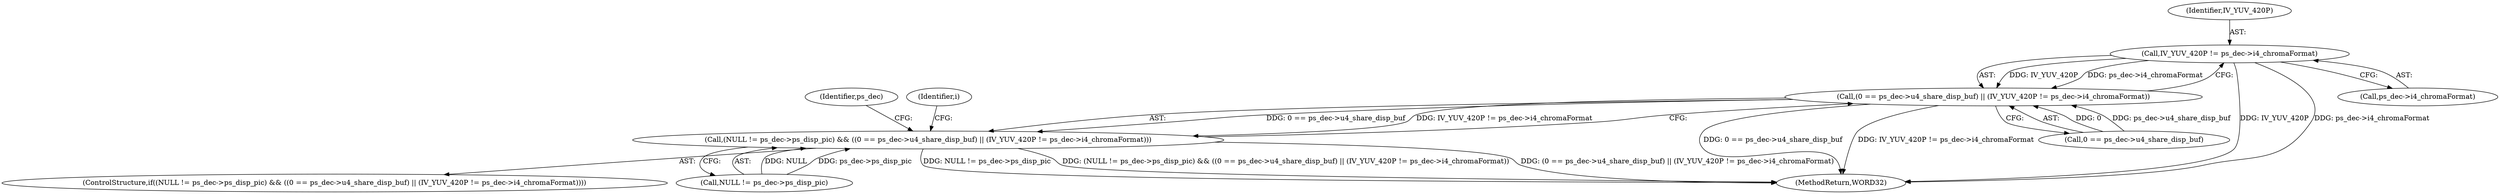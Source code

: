 digraph "0_Android_ba604d336b40fd4bde1622f64d67135bdbd61301_0@pointer" {
"1000439" [label="(Call,IV_YUV_420P != ps_dec->i4_chromaFormat)"];
"1000433" [label="(Call,(0 == ps_dec->u4_share_disp_buf) || (IV_YUV_420P != ps_dec->i4_chromaFormat))"];
"1000427" [label="(Call,(NULL != ps_dec->ps_disp_pic) && ((0 == ps_dec->u4_share_disp_buf) || (IV_YUV_420P != ps_dec->i4_chromaFormat)))"];
"1000426" [label="(ControlStructure,if((NULL != ps_dec->ps_disp_pic) && ((0 == ps_dec->u4_share_disp_buf) || (IV_YUV_420P != ps_dec->i4_chromaFormat))))"];
"1000512" [label="(Identifier,ps_dec)"];
"1000433" [label="(Call,(0 == ps_dec->u4_share_disp_buf) || (IV_YUV_420P != ps_dec->i4_chromaFormat))"];
"1000428" [label="(Call,NULL != ps_dec->ps_disp_pic)"];
"1000447" [label="(Identifier,i)"];
"1000536" [label="(MethodReturn,WORD32)"];
"1000434" [label="(Call,0 == ps_dec->u4_share_disp_buf)"];
"1000439" [label="(Call,IV_YUV_420P != ps_dec->i4_chromaFormat)"];
"1000441" [label="(Call,ps_dec->i4_chromaFormat)"];
"1000427" [label="(Call,(NULL != ps_dec->ps_disp_pic) && ((0 == ps_dec->u4_share_disp_buf) || (IV_YUV_420P != ps_dec->i4_chromaFormat)))"];
"1000440" [label="(Identifier,IV_YUV_420P)"];
"1000439" -> "1000433"  [label="AST: "];
"1000439" -> "1000441"  [label="CFG: "];
"1000440" -> "1000439"  [label="AST: "];
"1000441" -> "1000439"  [label="AST: "];
"1000433" -> "1000439"  [label="CFG: "];
"1000439" -> "1000536"  [label="DDG: IV_YUV_420P"];
"1000439" -> "1000536"  [label="DDG: ps_dec->i4_chromaFormat"];
"1000439" -> "1000433"  [label="DDG: IV_YUV_420P"];
"1000439" -> "1000433"  [label="DDG: ps_dec->i4_chromaFormat"];
"1000433" -> "1000427"  [label="AST: "];
"1000433" -> "1000434"  [label="CFG: "];
"1000434" -> "1000433"  [label="AST: "];
"1000427" -> "1000433"  [label="CFG: "];
"1000433" -> "1000536"  [label="DDG: 0 == ps_dec->u4_share_disp_buf"];
"1000433" -> "1000536"  [label="DDG: IV_YUV_420P != ps_dec->i4_chromaFormat"];
"1000433" -> "1000427"  [label="DDG: 0 == ps_dec->u4_share_disp_buf"];
"1000433" -> "1000427"  [label="DDG: IV_YUV_420P != ps_dec->i4_chromaFormat"];
"1000434" -> "1000433"  [label="DDG: 0"];
"1000434" -> "1000433"  [label="DDG: ps_dec->u4_share_disp_buf"];
"1000427" -> "1000426"  [label="AST: "];
"1000427" -> "1000428"  [label="CFG: "];
"1000428" -> "1000427"  [label="AST: "];
"1000447" -> "1000427"  [label="CFG: "];
"1000512" -> "1000427"  [label="CFG: "];
"1000427" -> "1000536"  [label="DDG: NULL != ps_dec->ps_disp_pic"];
"1000427" -> "1000536"  [label="DDG: (NULL != ps_dec->ps_disp_pic) && ((0 == ps_dec->u4_share_disp_buf) || (IV_YUV_420P != ps_dec->i4_chromaFormat))"];
"1000427" -> "1000536"  [label="DDG: (0 == ps_dec->u4_share_disp_buf) || (IV_YUV_420P != ps_dec->i4_chromaFormat)"];
"1000428" -> "1000427"  [label="DDG: NULL"];
"1000428" -> "1000427"  [label="DDG: ps_dec->ps_disp_pic"];
}

